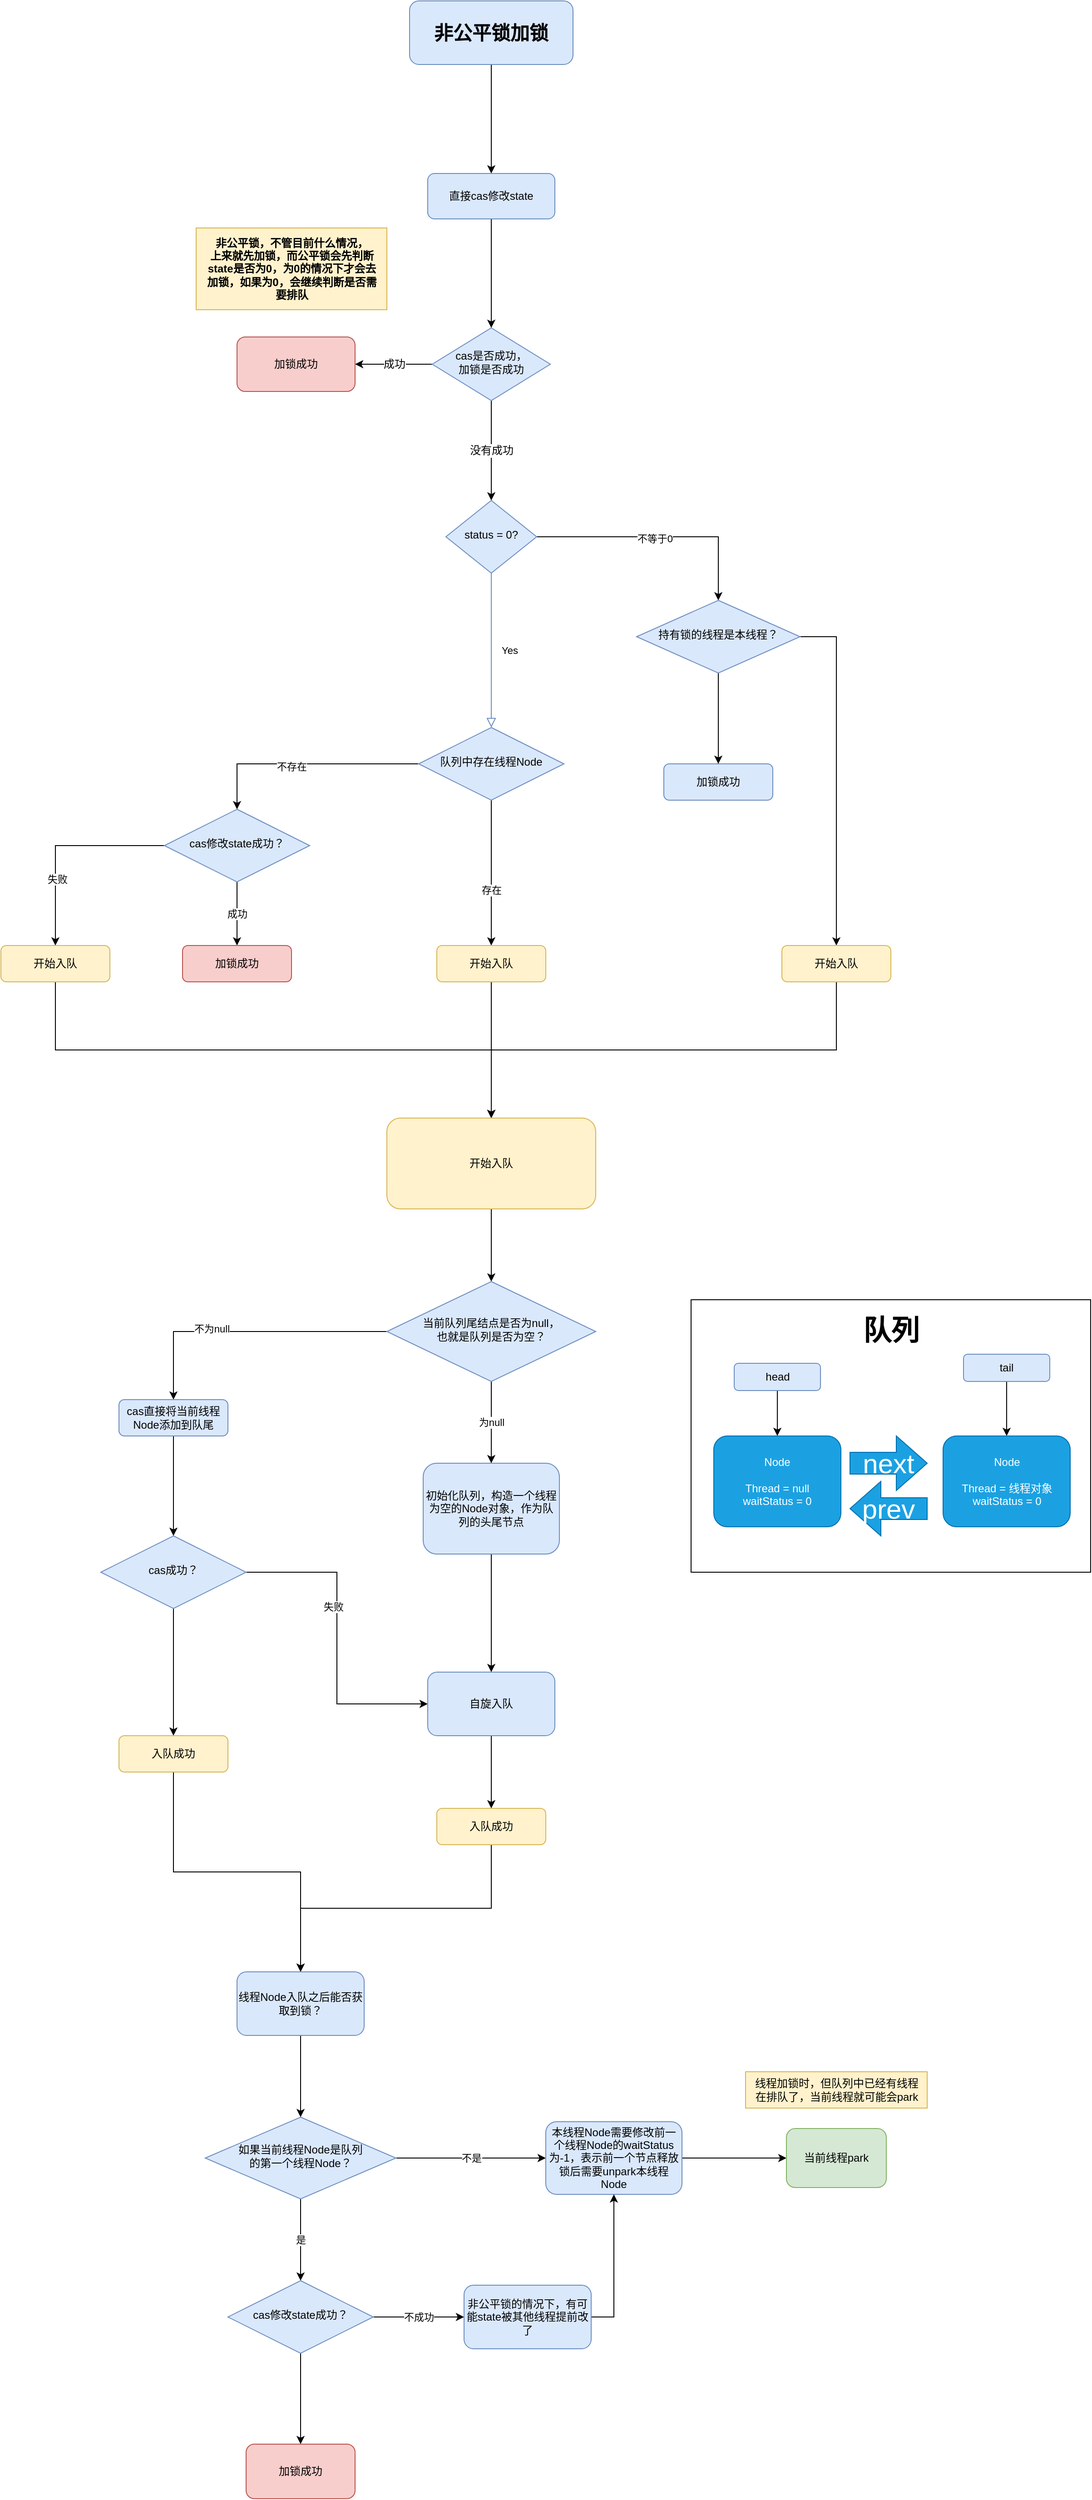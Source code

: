 <mxfile version="20.3.0" type="device"><diagram id="02oVKhceo9vJNVSQFtE6" name="第 1 页"><mxGraphModel dx="2048" dy="1923" grid="1" gridSize="10" guides="1" tooltips="1" connect="1" arrows="1" fold="1" page="1" pageScale="1" pageWidth="827" pageHeight="1169" math="0" shadow="0"><root><mxCell id="0"/><mxCell id="1" parent="0"/><mxCell id="Ng7cheOhkiH1_r4a_BHJ-1" value="" style="whiteSpace=wrap;html=1;" vertex="1" parent="1"><mxGeometry x="440" y="1110" width="440" height="300" as="geometry"/></mxCell><mxCell id="Ng7cheOhkiH1_r4a_BHJ-76" style="edgeStyle=orthogonalEdgeStyle;rounded=0;orthogonalLoop=1;jettySize=auto;html=1;exitX=0.5;exitY=1;exitDx=0;exitDy=0;entryX=0.5;entryY=0;entryDx=0;entryDy=0;fontSize=12;" edge="1" parent="1" source="Ng7cheOhkiH1_r4a_BHJ-3" target="Ng7cheOhkiH1_r4a_BHJ-72"><mxGeometry relative="1" as="geometry"/></mxCell><mxCell id="Ng7cheOhkiH1_r4a_BHJ-3" value="&lt;b&gt;&lt;font style=&quot;font-size: 21px;&quot;&gt;非公平锁加锁&lt;/font&gt;&lt;/b&gt;" style="rounded=1;whiteSpace=wrap;html=1;fontSize=12;glass=0;strokeWidth=1;shadow=0;fillColor=#dae8fc;strokeColor=#6c8ebf;" vertex="1" parent="1"><mxGeometry x="130" y="-320" width="180" height="70" as="geometry"/></mxCell><mxCell id="Ng7cheOhkiH1_r4a_BHJ-4" value="Yes" style="rounded=0;html=1;jettySize=auto;orthogonalLoop=1;fontSize=11;endArrow=block;endFill=0;endSize=8;strokeWidth=1;shadow=0;labelBackgroundColor=none;edgeStyle=orthogonalEdgeStyle;fillColor=#dae8fc;strokeColor=#6c8ebf;" edge="1" parent="1" source="Ng7cheOhkiH1_r4a_BHJ-7" target="Ng7cheOhkiH1_r4a_BHJ-12"><mxGeometry y="20" relative="1" as="geometry"><mxPoint as="offset"/></mxGeometry></mxCell><mxCell id="Ng7cheOhkiH1_r4a_BHJ-5" style="edgeStyle=orthogonalEdgeStyle;rounded=0;orthogonalLoop=1;jettySize=auto;html=1;exitX=1;exitY=0.5;exitDx=0;exitDy=0;entryX=0.5;entryY=0;entryDx=0;entryDy=0;" edge="1" parent="1" source="Ng7cheOhkiH1_r4a_BHJ-7" target="Ng7cheOhkiH1_r4a_BHJ-18"><mxGeometry relative="1" as="geometry"/></mxCell><mxCell id="Ng7cheOhkiH1_r4a_BHJ-6" value="不等于0" style="edgeLabel;html=1;align=center;verticalAlign=middle;resizable=0;points=[];" vertex="1" connectable="0" parent="Ng7cheOhkiH1_r4a_BHJ-5"><mxGeometry x="-0.038" y="-2" relative="1" as="geometry"><mxPoint as="offset"/></mxGeometry></mxCell><mxCell id="Ng7cheOhkiH1_r4a_BHJ-7" value="status = 0?" style="rhombus;whiteSpace=wrap;html=1;shadow=0;fontFamily=Helvetica;fontSize=12;align=center;strokeWidth=1;spacing=6;spacingTop=-4;fillColor=#dae8fc;strokeColor=#6c8ebf;" vertex="1" parent="1"><mxGeometry x="170" y="230" width="100" height="80" as="geometry"/></mxCell><mxCell id="Ng7cheOhkiH1_r4a_BHJ-8" style="edgeStyle=orthogonalEdgeStyle;rounded=0;orthogonalLoop=1;jettySize=auto;html=1;exitX=0.5;exitY=1;exitDx=0;exitDy=0;entryX=0.5;entryY=0;entryDx=0;entryDy=0;" edge="1" parent="1" source="Ng7cheOhkiH1_r4a_BHJ-12" target="Ng7cheOhkiH1_r4a_BHJ-14"><mxGeometry relative="1" as="geometry"/></mxCell><mxCell id="Ng7cheOhkiH1_r4a_BHJ-9" value="存在" style="edgeLabel;html=1;align=center;verticalAlign=middle;resizable=0;points=[];" vertex="1" connectable="0" parent="Ng7cheOhkiH1_r4a_BHJ-8"><mxGeometry x="0.23" relative="1" as="geometry"><mxPoint as="offset"/></mxGeometry></mxCell><mxCell id="Ng7cheOhkiH1_r4a_BHJ-10" style="edgeStyle=orthogonalEdgeStyle;rounded=0;orthogonalLoop=1;jettySize=auto;html=1;exitX=0;exitY=0.5;exitDx=0;exitDy=0;entryX=0.5;entryY=0;entryDx=0;entryDy=0;" edge="1" parent="1" source="Ng7cheOhkiH1_r4a_BHJ-12" target="Ng7cheOhkiH1_r4a_BHJ-22"><mxGeometry relative="1" as="geometry"/></mxCell><mxCell id="Ng7cheOhkiH1_r4a_BHJ-11" value="不存在" style="edgeLabel;html=1;align=center;verticalAlign=middle;resizable=0;points=[];" vertex="1" connectable="0" parent="Ng7cheOhkiH1_r4a_BHJ-10"><mxGeometry x="0.122" y="3" relative="1" as="geometry"><mxPoint as="offset"/></mxGeometry></mxCell><mxCell id="Ng7cheOhkiH1_r4a_BHJ-12" value="队列中存在线程Node" style="rhombus;whiteSpace=wrap;html=1;shadow=0;fontFamily=Helvetica;fontSize=12;align=center;strokeWidth=1;spacing=6;spacingTop=-4;fillColor=#dae8fc;strokeColor=#6c8ebf;" vertex="1" parent="1"><mxGeometry x="140" y="480" width="160" height="80" as="geometry"/></mxCell><mxCell id="Ng7cheOhkiH1_r4a_BHJ-13" style="edgeStyle=orthogonalEdgeStyle;rounded=0;orthogonalLoop=1;jettySize=auto;html=1;exitX=0.5;exitY=1;exitDx=0;exitDy=0;entryX=0.5;entryY=0;entryDx=0;entryDy=0;" edge="1" parent="1" source="Ng7cheOhkiH1_r4a_BHJ-14" target="Ng7cheOhkiH1_r4a_BHJ-29"><mxGeometry relative="1" as="geometry"/></mxCell><mxCell id="Ng7cheOhkiH1_r4a_BHJ-14" value="开始入队" style="rounded=1;whiteSpace=wrap;html=1;fontSize=12;glass=0;strokeWidth=1;shadow=0;fillColor=#fff2cc;strokeColor=#d6b656;" vertex="1" parent="1"><mxGeometry x="160" y="720" width="120" height="40" as="geometry"/></mxCell><mxCell id="Ng7cheOhkiH1_r4a_BHJ-15" value="加锁成功" style="rounded=1;whiteSpace=wrap;html=1;fontSize=12;glass=0;strokeWidth=1;shadow=0;fillColor=#dae8fc;strokeColor=#6c8ebf;" vertex="1" parent="1"><mxGeometry x="410" y="520" width="120" height="40" as="geometry"/></mxCell><mxCell id="Ng7cheOhkiH1_r4a_BHJ-16" style="edgeStyle=orthogonalEdgeStyle;rounded=0;orthogonalLoop=1;jettySize=auto;html=1;exitX=0.5;exitY=1;exitDx=0;exitDy=0;" edge="1" parent="1" source="Ng7cheOhkiH1_r4a_BHJ-18" target="Ng7cheOhkiH1_r4a_BHJ-15"><mxGeometry relative="1" as="geometry"/></mxCell><mxCell id="Ng7cheOhkiH1_r4a_BHJ-17" style="edgeStyle=orthogonalEdgeStyle;rounded=0;orthogonalLoop=1;jettySize=auto;html=1;exitX=1;exitY=0.5;exitDx=0;exitDy=0;" edge="1" parent="1" source="Ng7cheOhkiH1_r4a_BHJ-18" target="Ng7cheOhkiH1_r4a_BHJ-27"><mxGeometry relative="1" as="geometry"/></mxCell><mxCell id="Ng7cheOhkiH1_r4a_BHJ-18" value="持有锁的线程是本线程？" style="rhombus;whiteSpace=wrap;html=1;shadow=0;fontFamily=Helvetica;fontSize=12;align=center;strokeWidth=1;spacing=6;spacingTop=-4;fillColor=#dae8fc;strokeColor=#6c8ebf;" vertex="1" parent="1"><mxGeometry x="380" y="340" width="180" height="80" as="geometry"/></mxCell><mxCell id="Ng7cheOhkiH1_r4a_BHJ-19" value="成功" style="edgeStyle=orthogonalEdgeStyle;rounded=0;orthogonalLoop=1;jettySize=auto;html=1;exitX=0.5;exitY=1;exitDx=0;exitDy=0;entryX=0.5;entryY=0;entryDx=0;entryDy=0;" edge="1" parent="1" source="Ng7cheOhkiH1_r4a_BHJ-22" target="Ng7cheOhkiH1_r4a_BHJ-23"><mxGeometry relative="1" as="geometry"/></mxCell><mxCell id="Ng7cheOhkiH1_r4a_BHJ-20" style="edgeStyle=orthogonalEdgeStyle;rounded=0;orthogonalLoop=1;jettySize=auto;html=1;exitX=0;exitY=0.5;exitDx=0;exitDy=0;entryX=0.5;entryY=0;entryDx=0;entryDy=0;" edge="1" parent="1" source="Ng7cheOhkiH1_r4a_BHJ-22" target="Ng7cheOhkiH1_r4a_BHJ-25"><mxGeometry relative="1" as="geometry"/></mxCell><mxCell id="Ng7cheOhkiH1_r4a_BHJ-21" value="失败" style="edgeLabel;html=1;align=center;verticalAlign=middle;resizable=0;points=[];" vertex="1" connectable="0" parent="Ng7cheOhkiH1_r4a_BHJ-20"><mxGeometry x="0.36" y="2" relative="1" as="geometry"><mxPoint as="offset"/></mxGeometry></mxCell><mxCell id="Ng7cheOhkiH1_r4a_BHJ-22" value="cas修改state成功？" style="rhombus;whiteSpace=wrap;html=1;shadow=0;fontFamily=Helvetica;fontSize=12;align=center;strokeWidth=1;spacing=6;spacingTop=-4;fillColor=#dae8fc;strokeColor=#6c8ebf;" vertex="1" parent="1"><mxGeometry x="-140" y="570" width="160" height="80" as="geometry"/></mxCell><mxCell id="Ng7cheOhkiH1_r4a_BHJ-23" value="加锁成功" style="rounded=1;whiteSpace=wrap;html=1;fontSize=12;glass=0;strokeWidth=1;shadow=0;fillColor=#f8cecc;strokeColor=#b85450;" vertex="1" parent="1"><mxGeometry x="-120" y="720" width="120" height="40" as="geometry"/></mxCell><mxCell id="Ng7cheOhkiH1_r4a_BHJ-24" style="edgeStyle=orthogonalEdgeStyle;rounded=0;orthogonalLoop=1;jettySize=auto;html=1;exitX=0.5;exitY=1;exitDx=0;exitDy=0;" edge="1" parent="1" source="Ng7cheOhkiH1_r4a_BHJ-25" target="Ng7cheOhkiH1_r4a_BHJ-29"><mxGeometry relative="1" as="geometry"/></mxCell><mxCell id="Ng7cheOhkiH1_r4a_BHJ-25" value="开始入队" style="rounded=1;whiteSpace=wrap;html=1;fontSize=12;glass=0;strokeWidth=1;shadow=0;fillColor=#fff2cc;strokeColor=#d6b656;" vertex="1" parent="1"><mxGeometry x="-320" y="720" width="120" height="40" as="geometry"/></mxCell><mxCell id="Ng7cheOhkiH1_r4a_BHJ-26" style="edgeStyle=orthogonalEdgeStyle;rounded=0;orthogonalLoop=1;jettySize=auto;html=1;exitX=0.5;exitY=1;exitDx=0;exitDy=0;entryX=0.5;entryY=0;entryDx=0;entryDy=0;" edge="1" parent="1" source="Ng7cheOhkiH1_r4a_BHJ-27" target="Ng7cheOhkiH1_r4a_BHJ-29"><mxGeometry relative="1" as="geometry"/></mxCell><mxCell id="Ng7cheOhkiH1_r4a_BHJ-27" value="开始入队" style="rounded=1;whiteSpace=wrap;html=1;fontSize=12;glass=0;strokeWidth=1;shadow=0;fillColor=#fff2cc;strokeColor=#d6b656;" vertex="1" parent="1"><mxGeometry x="540" y="720" width="120" height="40" as="geometry"/></mxCell><mxCell id="Ng7cheOhkiH1_r4a_BHJ-28" style="edgeStyle=orthogonalEdgeStyle;rounded=0;orthogonalLoop=1;jettySize=auto;html=1;exitX=0.5;exitY=1;exitDx=0;exitDy=0;entryX=0.5;entryY=0;entryDx=0;entryDy=0;" edge="1" parent="1" source="Ng7cheOhkiH1_r4a_BHJ-29" target="Ng7cheOhkiH1_r4a_BHJ-33"><mxGeometry relative="1" as="geometry"/></mxCell><mxCell id="Ng7cheOhkiH1_r4a_BHJ-29" value="开始入队" style="rounded=1;whiteSpace=wrap;html=1;fontSize=12;glass=0;strokeWidth=1;shadow=0;fillColor=#fff2cc;strokeColor=#d6b656;" vertex="1" parent="1"><mxGeometry x="105" y="910" width="230" height="100" as="geometry"/></mxCell><mxCell id="Ng7cheOhkiH1_r4a_BHJ-30" style="edgeStyle=orthogonalEdgeStyle;rounded=0;orthogonalLoop=1;jettySize=auto;html=1;exitX=0;exitY=0.5;exitDx=0;exitDy=0;" edge="1" parent="1" source="Ng7cheOhkiH1_r4a_BHJ-33" target="Ng7cheOhkiH1_r4a_BHJ-35"><mxGeometry relative="1" as="geometry"/></mxCell><mxCell id="Ng7cheOhkiH1_r4a_BHJ-31" value="不为null" style="edgeLabel;html=1;align=center;verticalAlign=middle;resizable=0;points=[];" vertex="1" connectable="0" parent="Ng7cheOhkiH1_r4a_BHJ-30"><mxGeometry x="0.246" y="-3" relative="1" as="geometry"><mxPoint as="offset"/></mxGeometry></mxCell><mxCell id="Ng7cheOhkiH1_r4a_BHJ-32" value="为null" style="edgeStyle=orthogonalEdgeStyle;rounded=0;orthogonalLoop=1;jettySize=auto;html=1;exitX=0.5;exitY=1;exitDx=0;exitDy=0;entryX=0.5;entryY=0;entryDx=0;entryDy=0;" edge="1" parent="1" source="Ng7cheOhkiH1_r4a_BHJ-33" target="Ng7cheOhkiH1_r4a_BHJ-41"><mxGeometry relative="1" as="geometry"/></mxCell><mxCell id="Ng7cheOhkiH1_r4a_BHJ-33" value="当前队列尾结点是否为null，&lt;br&gt;也就是队列是否为空？" style="rhombus;whiteSpace=wrap;html=1;shadow=0;fontFamily=Helvetica;fontSize=12;align=center;strokeWidth=1;spacing=6;spacingTop=-4;fillColor=#dae8fc;strokeColor=#6c8ebf;" vertex="1" parent="1"><mxGeometry x="105" y="1090" width="230" height="110" as="geometry"/></mxCell><mxCell id="Ng7cheOhkiH1_r4a_BHJ-34" style="edgeStyle=orthogonalEdgeStyle;rounded=0;orthogonalLoop=1;jettySize=auto;html=1;exitX=0.5;exitY=1;exitDx=0;exitDy=0;entryX=0.5;entryY=0;entryDx=0;entryDy=0;" edge="1" parent="1" source="Ng7cheOhkiH1_r4a_BHJ-35" target="Ng7cheOhkiH1_r4a_BHJ-39"><mxGeometry relative="1" as="geometry"/></mxCell><mxCell id="Ng7cheOhkiH1_r4a_BHJ-35" value="cas直接将当前线程Node添加到队尾" style="rounded=1;whiteSpace=wrap;html=1;fontSize=12;glass=0;strokeWidth=1;shadow=0;fillColor=#dae8fc;strokeColor=#6c8ebf;" vertex="1" parent="1"><mxGeometry x="-190" y="1220" width="120" height="40" as="geometry"/></mxCell><mxCell id="Ng7cheOhkiH1_r4a_BHJ-36" style="edgeStyle=orthogonalEdgeStyle;rounded=0;orthogonalLoop=1;jettySize=auto;html=1;exitX=1;exitY=0.5;exitDx=0;exitDy=0;entryX=0;entryY=0.5;entryDx=0;entryDy=0;" edge="1" parent="1" source="Ng7cheOhkiH1_r4a_BHJ-39" target="Ng7cheOhkiH1_r4a_BHJ-43"><mxGeometry relative="1" as="geometry"/></mxCell><mxCell id="Ng7cheOhkiH1_r4a_BHJ-37" value="失败" style="edgeLabel;html=1;align=center;verticalAlign=middle;resizable=0;points=[];" vertex="1" connectable="0" parent="Ng7cheOhkiH1_r4a_BHJ-36"><mxGeometry x="-0.203" y="-4" relative="1" as="geometry"><mxPoint as="offset"/></mxGeometry></mxCell><mxCell id="Ng7cheOhkiH1_r4a_BHJ-38" style="edgeStyle=orthogonalEdgeStyle;rounded=0;orthogonalLoop=1;jettySize=auto;html=1;exitX=0.5;exitY=1;exitDx=0;exitDy=0;entryX=0.5;entryY=0;entryDx=0;entryDy=0;" edge="1" parent="1" source="Ng7cheOhkiH1_r4a_BHJ-39" target="Ng7cheOhkiH1_r4a_BHJ-45"><mxGeometry relative="1" as="geometry"/></mxCell><mxCell id="Ng7cheOhkiH1_r4a_BHJ-39" value="cas成功？" style="rhombus;whiteSpace=wrap;html=1;shadow=0;fontFamily=Helvetica;fontSize=12;align=center;strokeWidth=1;spacing=6;spacingTop=-4;fillColor=#dae8fc;strokeColor=#6c8ebf;" vertex="1" parent="1"><mxGeometry x="-210" y="1370" width="160" height="80" as="geometry"/></mxCell><mxCell id="Ng7cheOhkiH1_r4a_BHJ-40" style="edgeStyle=orthogonalEdgeStyle;rounded=0;orthogonalLoop=1;jettySize=auto;html=1;exitX=0.5;exitY=1;exitDx=0;exitDy=0;" edge="1" parent="1" source="Ng7cheOhkiH1_r4a_BHJ-41" target="Ng7cheOhkiH1_r4a_BHJ-43"><mxGeometry relative="1" as="geometry"/></mxCell><mxCell id="Ng7cheOhkiH1_r4a_BHJ-41" value="初始化队列，构造一个线程为空的Node对象，作为队列的头尾节点" style="rounded=1;whiteSpace=wrap;html=1;fontSize=12;glass=0;strokeWidth=1;shadow=0;fillColor=#dae8fc;strokeColor=#6c8ebf;" vertex="1" parent="1"><mxGeometry x="145" y="1290" width="150" height="100" as="geometry"/></mxCell><mxCell id="Ng7cheOhkiH1_r4a_BHJ-42" style="edgeStyle=orthogonalEdgeStyle;rounded=0;orthogonalLoop=1;jettySize=auto;html=1;exitX=0.5;exitY=1;exitDx=0;exitDy=0;entryX=0.5;entryY=0;entryDx=0;entryDy=0;" edge="1" parent="1" source="Ng7cheOhkiH1_r4a_BHJ-43" target="Ng7cheOhkiH1_r4a_BHJ-47"><mxGeometry relative="1" as="geometry"/></mxCell><mxCell id="Ng7cheOhkiH1_r4a_BHJ-43" value="自旋入队" style="rounded=1;whiteSpace=wrap;html=1;fontSize=12;glass=0;strokeWidth=1;shadow=0;fillColor=#dae8fc;strokeColor=#6c8ebf;" vertex="1" parent="1"><mxGeometry x="150" y="1520" width="140" height="70" as="geometry"/></mxCell><mxCell id="Ng7cheOhkiH1_r4a_BHJ-44" style="edgeStyle=orthogonalEdgeStyle;rounded=0;orthogonalLoop=1;jettySize=auto;html=1;exitX=0.5;exitY=1;exitDx=0;exitDy=0;entryX=0.5;entryY=0;entryDx=0;entryDy=0;" edge="1" parent="1" source="Ng7cheOhkiH1_r4a_BHJ-45" target="Ng7cheOhkiH1_r4a_BHJ-49"><mxGeometry relative="1" as="geometry"/></mxCell><mxCell id="Ng7cheOhkiH1_r4a_BHJ-45" value="入队成功" style="rounded=1;whiteSpace=wrap;html=1;fontSize=12;glass=0;strokeWidth=1;shadow=0;fillColor=#fff2cc;strokeColor=#d6b656;" vertex="1" parent="1"><mxGeometry x="-190" y="1590" width="120" height="40" as="geometry"/></mxCell><mxCell id="Ng7cheOhkiH1_r4a_BHJ-46" style="edgeStyle=orthogonalEdgeStyle;rounded=0;orthogonalLoop=1;jettySize=auto;html=1;exitX=0.5;exitY=1;exitDx=0;exitDy=0;entryX=0.5;entryY=0;entryDx=0;entryDy=0;" edge="1" parent="1" source="Ng7cheOhkiH1_r4a_BHJ-47" target="Ng7cheOhkiH1_r4a_BHJ-49"><mxGeometry relative="1" as="geometry"><mxPoint x="40" y="1810" as="targetPoint"/></mxGeometry></mxCell><mxCell id="Ng7cheOhkiH1_r4a_BHJ-47" value="入队成功" style="rounded=1;whiteSpace=wrap;html=1;fontSize=12;glass=0;strokeWidth=1;shadow=0;fillColor=#fff2cc;strokeColor=#d6b656;" vertex="1" parent="1"><mxGeometry x="160" y="1670" width="120" height="40" as="geometry"/></mxCell><mxCell id="Ng7cheOhkiH1_r4a_BHJ-48" style="edgeStyle=orthogonalEdgeStyle;rounded=0;orthogonalLoop=1;jettySize=auto;html=1;exitX=0.5;exitY=1;exitDx=0;exitDy=0;entryX=0.5;entryY=0;entryDx=0;entryDy=0;" edge="1" parent="1" source="Ng7cheOhkiH1_r4a_BHJ-49" target="Ng7cheOhkiH1_r4a_BHJ-52"><mxGeometry relative="1" as="geometry"/></mxCell><mxCell id="Ng7cheOhkiH1_r4a_BHJ-49" value="线程Node入队之后能否获取到锁？" style="rounded=1;whiteSpace=wrap;html=1;fontSize=12;glass=0;strokeWidth=1;shadow=0;fillColor=#dae8fc;strokeColor=#6c8ebf;" vertex="1" parent="1"><mxGeometry x="-60" y="1850" width="140" height="70" as="geometry"/></mxCell><mxCell id="Ng7cheOhkiH1_r4a_BHJ-50" value="不是" style="edgeStyle=orthogonalEdgeStyle;rounded=0;orthogonalLoop=1;jettySize=auto;html=1;exitX=1;exitY=0.5;exitDx=0;exitDy=0;" edge="1" parent="1" source="Ng7cheOhkiH1_r4a_BHJ-52" target="Ng7cheOhkiH1_r4a_BHJ-54"><mxGeometry relative="1" as="geometry"/></mxCell><mxCell id="Ng7cheOhkiH1_r4a_BHJ-51" value="是" style="edgeStyle=orthogonalEdgeStyle;rounded=0;orthogonalLoop=1;jettySize=auto;html=1;exitX=0.5;exitY=1;exitDx=0;exitDy=0;" edge="1" parent="1" source="Ng7cheOhkiH1_r4a_BHJ-52" target="Ng7cheOhkiH1_r4a_BHJ-57"><mxGeometry relative="1" as="geometry"/></mxCell><mxCell id="Ng7cheOhkiH1_r4a_BHJ-52" value="如果当前线程Node是队列&lt;br&gt;的第一个线程Node？" style="rhombus;whiteSpace=wrap;html=1;shadow=0;fontFamily=Helvetica;fontSize=12;align=center;strokeWidth=1;spacing=6;spacingTop=-4;fillColor=#dae8fc;strokeColor=#6c8ebf;" vertex="1" parent="1"><mxGeometry x="-95" y="2010" width="210" height="90" as="geometry"/></mxCell><mxCell id="Ng7cheOhkiH1_r4a_BHJ-53" style="edgeStyle=orthogonalEdgeStyle;rounded=0;orthogonalLoop=1;jettySize=auto;html=1;exitX=1;exitY=0.5;exitDx=0;exitDy=0;" edge="1" parent="1" source="Ng7cheOhkiH1_r4a_BHJ-54" target="Ng7cheOhkiH1_r4a_BHJ-61"><mxGeometry relative="1" as="geometry"/></mxCell><mxCell id="Ng7cheOhkiH1_r4a_BHJ-54" value="本线程Node需要修改前一个线程Node的waitStatus为-1，表示前一个节点释放锁后需要unpark本线程Node" style="rounded=1;whiteSpace=wrap;html=1;fontSize=12;glass=0;strokeWidth=1;shadow=0;fillColor=#dae8fc;strokeColor=#6c8ebf;" vertex="1" parent="1"><mxGeometry x="280" y="2015" width="150" height="80" as="geometry"/></mxCell><mxCell id="Ng7cheOhkiH1_r4a_BHJ-55" value="不成功" style="edgeStyle=orthogonalEdgeStyle;rounded=0;orthogonalLoop=1;jettySize=auto;html=1;exitX=1;exitY=0.5;exitDx=0;exitDy=0;entryX=0;entryY=0.5;entryDx=0;entryDy=0;" edge="1" parent="1" source="Ng7cheOhkiH1_r4a_BHJ-57" target="Ng7cheOhkiH1_r4a_BHJ-59"><mxGeometry relative="1" as="geometry"/></mxCell><mxCell id="Ng7cheOhkiH1_r4a_BHJ-56" style="edgeStyle=orthogonalEdgeStyle;rounded=0;orthogonalLoop=1;jettySize=auto;html=1;exitX=0.5;exitY=1;exitDx=0;exitDy=0;entryX=0.5;entryY=0;entryDx=0;entryDy=0;" edge="1" parent="1" source="Ng7cheOhkiH1_r4a_BHJ-57" target="Ng7cheOhkiH1_r4a_BHJ-60"><mxGeometry relative="1" as="geometry"/></mxCell><mxCell id="Ng7cheOhkiH1_r4a_BHJ-57" value="cas修改state成功？" style="rhombus;whiteSpace=wrap;html=1;shadow=0;fontFamily=Helvetica;fontSize=12;align=center;strokeWidth=1;spacing=6;spacingTop=-4;fillColor=#dae8fc;strokeColor=#6c8ebf;" vertex="1" parent="1"><mxGeometry x="-70" y="2190" width="160" height="80" as="geometry"/></mxCell><mxCell id="Ng7cheOhkiH1_r4a_BHJ-58" style="edgeStyle=orthogonalEdgeStyle;rounded=0;orthogonalLoop=1;jettySize=auto;html=1;exitX=1;exitY=0.5;exitDx=0;exitDy=0;entryX=0.5;entryY=1;entryDx=0;entryDy=0;" edge="1" parent="1" source="Ng7cheOhkiH1_r4a_BHJ-59" target="Ng7cheOhkiH1_r4a_BHJ-54"><mxGeometry relative="1" as="geometry"/></mxCell><mxCell id="Ng7cheOhkiH1_r4a_BHJ-59" value="非公平锁的情况下，有可能state被其他线程提前改了" style="rounded=1;whiteSpace=wrap;html=1;fontSize=12;glass=0;strokeWidth=1;shadow=0;fillColor=#dae8fc;strokeColor=#6c8ebf;" vertex="1" parent="1"><mxGeometry x="190" y="2195" width="140" height="70" as="geometry"/></mxCell><mxCell id="Ng7cheOhkiH1_r4a_BHJ-60" value="加锁成功" style="rounded=1;whiteSpace=wrap;html=1;fontSize=12;glass=0;strokeWidth=1;shadow=0;fillColor=#f8cecc;strokeColor=#b85450;" vertex="1" parent="1"><mxGeometry x="-50" y="2370" width="120" height="60" as="geometry"/></mxCell><mxCell id="Ng7cheOhkiH1_r4a_BHJ-61" value="当前线程park" style="rounded=1;whiteSpace=wrap;html=1;fontSize=12;glass=0;strokeWidth=1;shadow=0;fillColor=#d5e8d4;strokeColor=#82b366;" vertex="1" parent="1"><mxGeometry x="545" y="2022.5" width="110" height="65" as="geometry"/></mxCell><mxCell id="Ng7cheOhkiH1_r4a_BHJ-62" value="线程加锁时，但队列中已经有线程&lt;br&gt;在排队了，当前线程就可能会park" style="text;html=1;align=center;verticalAlign=middle;resizable=0;points=[];autosize=1;strokeColor=#d6b656;fillColor=#fff2cc;" vertex="1" parent="1"><mxGeometry x="500" y="1960" width="200" height="40" as="geometry"/></mxCell><mxCell id="Ng7cheOhkiH1_r4a_BHJ-63" value="队列" style="text;html=1;align=center;verticalAlign=middle;resizable=0;points=[];autosize=1;strokeColor=none;fillColor=none;fontStyle=1;fontSize=31;horizontal=1;" vertex="1" parent="1"><mxGeometry x="615" y="1119" width="90" height="50" as="geometry"/></mxCell><mxCell id="Ng7cheOhkiH1_r4a_BHJ-64" style="edgeStyle=orthogonalEdgeStyle;rounded=0;orthogonalLoop=1;jettySize=auto;html=1;exitX=0.5;exitY=1;exitDx=0;exitDy=0;fontSize=30;" edge="1" parent="1" source="Ng7cheOhkiH1_r4a_BHJ-65" target="Ng7cheOhkiH1_r4a_BHJ-68"><mxGeometry relative="1" as="geometry"/></mxCell><mxCell id="Ng7cheOhkiH1_r4a_BHJ-65" value="head" style="rounded=1;whiteSpace=wrap;html=1;fontSize=12;glass=0;strokeWidth=1;shadow=0;fillColor=#dae8fc;strokeColor=#6c8ebf;" vertex="1" parent="1"><mxGeometry x="487.5" y="1180" width="95" height="30" as="geometry"/></mxCell><mxCell id="Ng7cheOhkiH1_r4a_BHJ-66" style="edgeStyle=orthogonalEdgeStyle;rounded=0;orthogonalLoop=1;jettySize=auto;html=1;exitX=0.5;exitY=1;exitDx=0;exitDy=0;fontSize=30;" edge="1" parent="1" source="Ng7cheOhkiH1_r4a_BHJ-67" target="Ng7cheOhkiH1_r4a_BHJ-69"><mxGeometry relative="1" as="geometry"/></mxCell><mxCell id="Ng7cheOhkiH1_r4a_BHJ-67" value="tail" style="rounded=1;whiteSpace=wrap;html=1;fontSize=12;glass=0;strokeWidth=1;shadow=0;fillColor=#dae8fc;strokeColor=#6c8ebf;" vertex="1" parent="1"><mxGeometry x="740" y="1170" width="95" height="30" as="geometry"/></mxCell><mxCell id="Ng7cheOhkiH1_r4a_BHJ-68" value="Node&lt;br&gt;&lt;br&gt;Thread = null&lt;br&gt;waitStatus = 0" style="rounded=1;whiteSpace=wrap;html=1;fontSize=12;glass=0;strokeWidth=1;shadow=0;fillColor=#1ba1e2;strokeColor=#006EAF;fontColor=#ffffff;" vertex="1" parent="1"><mxGeometry x="465" y="1260" width="140" height="100" as="geometry"/></mxCell><mxCell id="Ng7cheOhkiH1_r4a_BHJ-69" value="Node&lt;br&gt;&lt;br&gt;Thread = 线程对象&lt;br&gt;waitStatus = 0" style="rounded=1;whiteSpace=wrap;html=1;fontSize=12;glass=0;strokeWidth=1;shadow=0;fillColor=#1ba1e2;strokeColor=#006EAF;fontColor=#ffffff;" vertex="1" parent="1"><mxGeometry x="717.5" y="1260" width="140" height="100" as="geometry"/></mxCell><mxCell id="Ng7cheOhkiH1_r4a_BHJ-70" value="next" style="shape=singleArrow;whiteSpace=wrap;html=1;arrowWidth=0.4;arrowSize=0.4;fontSize=30;direction=east;fillColor=#1ba1e2;fontColor=#ffffff;strokeColor=#006EAF;" vertex="1" parent="1"><mxGeometry x="615" y="1260" width="85" height="60" as="geometry"/></mxCell><mxCell id="Ng7cheOhkiH1_r4a_BHJ-71" value="prev" style="shape=singleArrow;whiteSpace=wrap;html=1;arrowWidth=0.4;arrowSize=0.4;fontSize=30;direction=west;fillColor=#1ba1e2;fontColor=#ffffff;strokeColor=#006EAF;" vertex="1" parent="1"><mxGeometry x="615" y="1310" width="85" height="60" as="geometry"/></mxCell><mxCell id="Ng7cheOhkiH1_r4a_BHJ-75" style="edgeStyle=orthogonalEdgeStyle;rounded=0;orthogonalLoop=1;jettySize=auto;html=1;exitX=0.5;exitY=1;exitDx=0;exitDy=0;entryX=0.5;entryY=0;entryDx=0;entryDy=0;fontSize=12;" edge="1" parent="1" source="Ng7cheOhkiH1_r4a_BHJ-72" target="Ng7cheOhkiH1_r4a_BHJ-73"><mxGeometry relative="1" as="geometry"/></mxCell><mxCell id="Ng7cheOhkiH1_r4a_BHJ-72" value="&lt;font style=&quot;font-size: 12px;&quot;&gt;直接cas修改state&lt;/font&gt;" style="rounded=1;whiteSpace=wrap;html=1;fontSize=12;glass=0;strokeWidth=1;shadow=0;fillColor=#dae8fc;strokeColor=#6c8ebf;" vertex="1" parent="1"><mxGeometry x="150" y="-130" width="140" height="50" as="geometry"/></mxCell><mxCell id="Ng7cheOhkiH1_r4a_BHJ-74" value="没有成功" style="edgeStyle=orthogonalEdgeStyle;rounded=0;orthogonalLoop=1;jettySize=auto;html=1;fontSize=12;" edge="1" parent="1" source="Ng7cheOhkiH1_r4a_BHJ-73" target="Ng7cheOhkiH1_r4a_BHJ-7"><mxGeometry relative="1" as="geometry"/></mxCell><mxCell id="Ng7cheOhkiH1_r4a_BHJ-78" value="成功" style="edgeStyle=orthogonalEdgeStyle;rounded=0;orthogonalLoop=1;jettySize=auto;html=1;exitX=0;exitY=0.5;exitDx=0;exitDy=0;entryX=1;entryY=0.5;entryDx=0;entryDy=0;fontSize=12;" edge="1" parent="1" source="Ng7cheOhkiH1_r4a_BHJ-73" target="Ng7cheOhkiH1_r4a_BHJ-77"><mxGeometry relative="1" as="geometry"/></mxCell><mxCell id="Ng7cheOhkiH1_r4a_BHJ-73" value="cas是否成功，&lt;br&gt;加锁是否成功" style="rhombus;whiteSpace=wrap;html=1;shadow=0;fontFamily=Helvetica;fontSize=12;align=center;strokeWidth=1;spacing=6;spacingTop=-4;fillColor=#dae8fc;strokeColor=#6c8ebf;" vertex="1" parent="1"><mxGeometry x="155" y="40" width="130" height="80" as="geometry"/></mxCell><mxCell id="Ng7cheOhkiH1_r4a_BHJ-77" value="&lt;font style=&quot;font-size: 12px;&quot;&gt;加锁成功&lt;/font&gt;" style="rounded=1;whiteSpace=wrap;html=1;fontSize=12;glass=0;strokeWidth=1;shadow=0;fillColor=#f8cecc;strokeColor=#b85450;" vertex="1" parent="1"><mxGeometry x="-60" y="50" width="130" height="60" as="geometry"/></mxCell><mxCell id="Ng7cheOhkiH1_r4a_BHJ-79" value="&lt;b&gt;非公平锁，不管目前什么情况，&lt;br&gt;上来就先加锁，而公平锁会先判断&lt;br&gt;state是否为0，为0的情况下才会去&lt;br&gt;加锁，如果为0，会继续判断是否需&lt;br&gt;要排队&lt;/b&gt;" style="text;html=1;align=center;verticalAlign=middle;resizable=0;points=[];autosize=1;strokeColor=#d6b656;fillColor=#fff2cc;fontSize=12;" vertex="1" parent="1"><mxGeometry x="-105" y="-70" width="210" height="90" as="geometry"/></mxCell></root></mxGraphModel></diagram></mxfile>